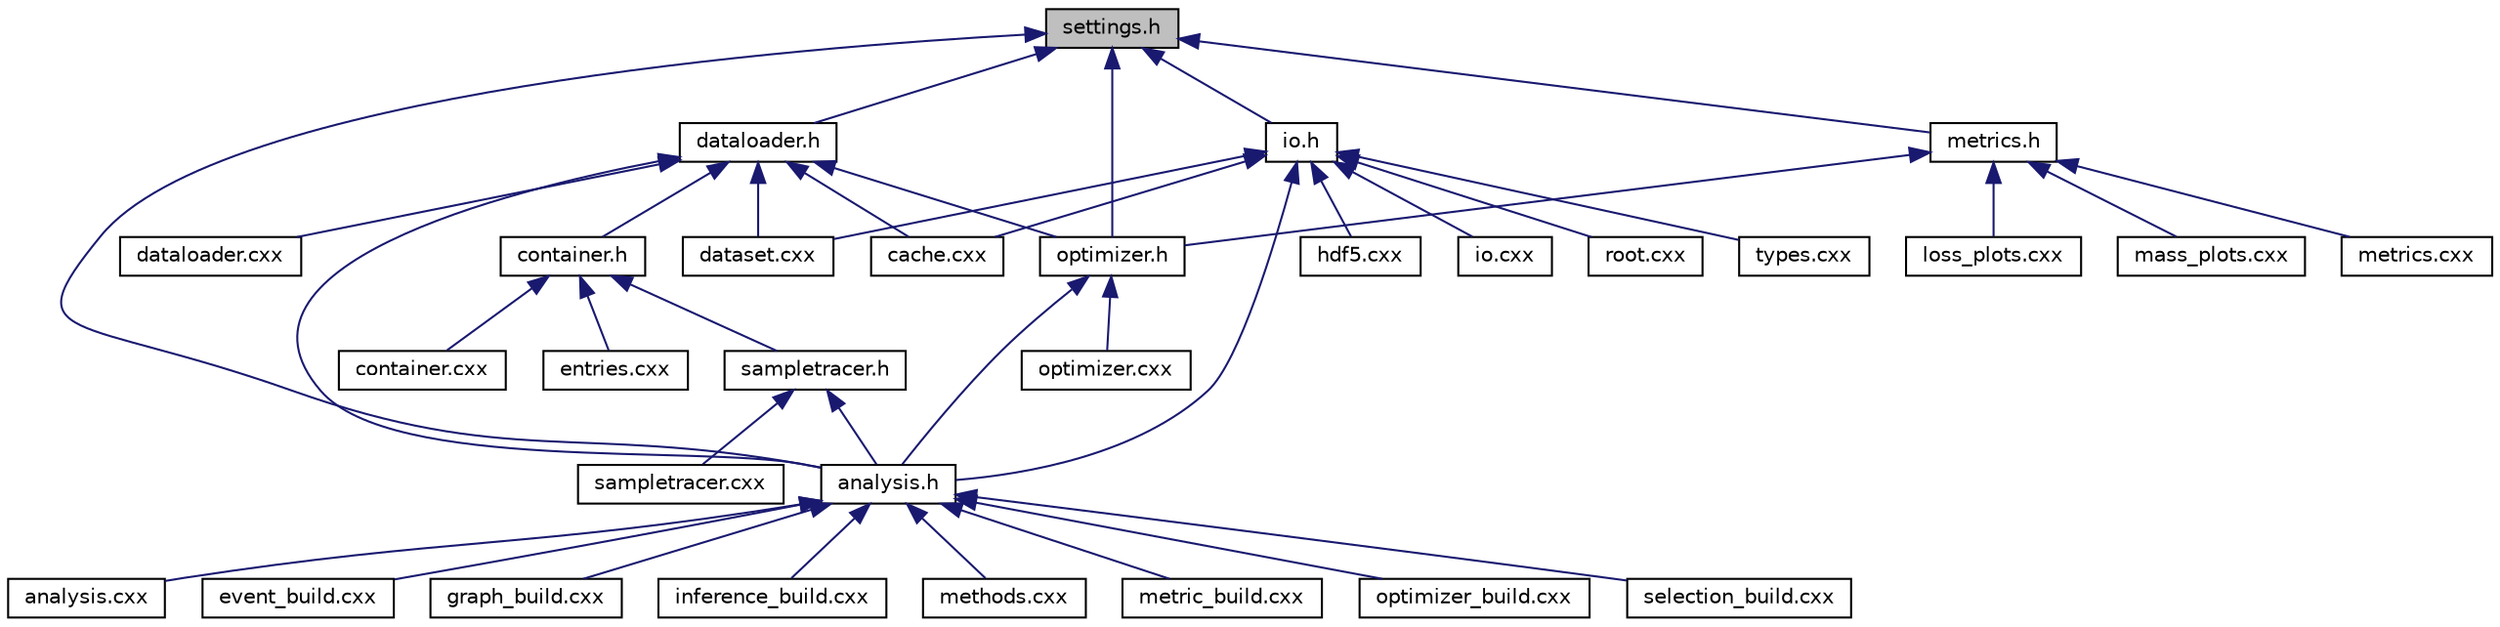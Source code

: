 digraph "settings.h"
{
 // INTERACTIVE_SVG=YES
 // LATEX_PDF_SIZE
  edge [fontname="Helvetica",fontsize="10",labelfontname="Helvetica",labelfontsize="10"];
  node [fontname="Helvetica",fontsize="10",shape=record];
  Node1 [label="settings.h",height=0.2,width=0.4,color="black", fillcolor="grey75", style="filled", fontcolor="black",tooltip="Defines the settings_t structure for global configuration of the AnalysisG framework."];
  Node1 -> Node2 [dir="back",color="midnightblue",fontsize="10",style="solid",fontname="Helvetica"];
  Node2 [label="analysis.h",height=0.2,width=0.4,color="black", fillcolor="white", style="filled",URL="$analysis_8h.html",tooltip="Defines the analysis class, the central orchestrator for physics analysis tasks."];
  Node2 -> Node3 [dir="back",color="midnightblue",fontsize="10",style="solid",fontname="Helvetica"];
  Node3 [label="analysis.cxx",height=0.2,width=0.4,color="black", fillcolor="white", style="filled",URL="$analysis_8cxx.html",tooltip=" "];
  Node2 -> Node4 [dir="back",color="midnightblue",fontsize="10",style="solid",fontname="Helvetica"];
  Node4 [label="event_build.cxx",height=0.2,width=0.4,color="black", fillcolor="white", style="filled",URL="$event__build_8cxx.html",tooltip=" "];
  Node2 -> Node5 [dir="back",color="midnightblue",fontsize="10",style="solid",fontname="Helvetica"];
  Node5 [label="graph_build.cxx",height=0.2,width=0.4,color="black", fillcolor="white", style="filled",URL="$graph__build_8cxx.html",tooltip=" "];
  Node2 -> Node6 [dir="back",color="midnightblue",fontsize="10",style="solid",fontname="Helvetica"];
  Node6 [label="inference_build.cxx",height=0.2,width=0.4,color="black", fillcolor="white", style="filled",URL="$inference__build_8cxx.html",tooltip=" "];
  Node2 -> Node7 [dir="back",color="midnightblue",fontsize="10",style="solid",fontname="Helvetica"];
  Node7 [label="methods.cxx",height=0.2,width=0.4,color="black", fillcolor="white", style="filled",URL="$methods_8cxx.html",tooltip=" "];
  Node2 -> Node8 [dir="back",color="midnightblue",fontsize="10",style="solid",fontname="Helvetica"];
  Node8 [label="metric_build.cxx",height=0.2,width=0.4,color="black", fillcolor="white", style="filled",URL="$metric__build_8cxx.html",tooltip=" "];
  Node2 -> Node9 [dir="back",color="midnightblue",fontsize="10",style="solid",fontname="Helvetica"];
  Node9 [label="optimizer_build.cxx",height=0.2,width=0.4,color="black", fillcolor="white", style="filled",URL="$optimizer__build_8cxx.html",tooltip="Implementation of model session creation and management in the analysis class."];
  Node2 -> Node10 [dir="back",color="midnightblue",fontsize="10",style="solid",fontname="Helvetica"];
  Node10 [label="selection_build.cxx",height=0.2,width=0.4,color="black", fillcolor="white", style="filled",URL="$selection__build_8cxx.html",tooltip=" "];
  Node1 -> Node11 [dir="back",color="midnightblue",fontsize="10",style="solid",fontname="Helvetica"];
  Node11 [label="dataloader.h",height=0.2,width=0.4,color="black", fillcolor="white", style="filled",URL="$dataloader_8h.html",tooltip=" "];
  Node11 -> Node2 [dir="back",color="midnightblue",fontsize="10",style="solid",fontname="Helvetica"];
  Node11 -> Node12 [dir="back",color="midnightblue",fontsize="10",style="solid",fontname="Helvetica"];
  Node12 [label="container.h",height=0.2,width=0.4,color="black", fillcolor="white", style="filled",URL="$container_8h.html",tooltip=" "];
  Node12 -> Node13 [dir="back",color="midnightblue",fontsize="10",style="solid",fontname="Helvetica"];
  Node13 [label="container.cxx",height=0.2,width=0.4,color="black", fillcolor="white", style="filled",URL="$container_8cxx.html",tooltip=" "];
  Node12 -> Node14 [dir="back",color="midnightblue",fontsize="10",style="solid",fontname="Helvetica"];
  Node14 [label="entries.cxx",height=0.2,width=0.4,color="black", fillcolor="white", style="filled",URL="$entries_8cxx.html",tooltip=" "];
  Node12 -> Node15 [dir="back",color="midnightblue",fontsize="10",style="solid",fontname="Helvetica"];
  Node15 [label="sampletracer.h",height=0.2,width=0.4,color="black", fillcolor="white", style="filled",URL="$sampletracer_8h.html",tooltip=" "];
  Node15 -> Node2 [dir="back",color="midnightblue",fontsize="10",style="solid",fontname="Helvetica"];
  Node15 -> Node16 [dir="back",color="midnightblue",fontsize="10",style="solid",fontname="Helvetica"];
  Node16 [label="sampletracer.cxx",height=0.2,width=0.4,color="black", fillcolor="white", style="filled",URL="$sampletracer_8cxx.html",tooltip="Implementation of the sampletracer class for parallel data processing."];
  Node11 -> Node17 [dir="back",color="midnightblue",fontsize="10",style="solid",fontname="Helvetica"];
  Node17 [label="cache.cxx",height=0.2,width=0.4,color="black", fillcolor="white", style="filled",URL="$cache_8cxx.html",tooltip=" "];
  Node11 -> Node18 [dir="back",color="midnightblue",fontsize="10",style="solid",fontname="Helvetica"];
  Node18 [label="dataloader.cxx",height=0.2,width=0.4,color="black", fillcolor="white", style="filled",URL="$dataloader_8cxx.html",tooltip=" "];
  Node11 -> Node19 [dir="back",color="midnightblue",fontsize="10",style="solid",fontname="Helvetica"];
  Node19 [label="dataset.cxx",height=0.2,width=0.4,color="black", fillcolor="white", style="filled",URL="$dataset_8cxx.html",tooltip=" "];
  Node11 -> Node20 [dir="back",color="midnightblue",fontsize="10",style="solid",fontname="Helvetica"];
  Node20 [label="optimizer.h",height=0.2,width=0.4,color="black", fillcolor="white", style="filled",URL="$optimizer_2include_2generators_2optimizer_8h.html",tooltip=" "];
  Node20 -> Node2 [dir="back",color="midnightblue",fontsize="10",style="solid",fontname="Helvetica"];
  Node20 -> Node21 [dir="back",color="midnightblue",fontsize="10",style="solid",fontname="Helvetica"];
  Node21 [label="optimizer.cxx",height=0.2,width=0.4,color="black", fillcolor="white", style="filled",URL="$optimizer_2cxx_2optimizer_8cxx.html",tooltip=" "];
  Node1 -> Node22 [dir="back",color="midnightblue",fontsize="10",style="solid",fontname="Helvetica"];
  Node22 [label="io.h",height=0.2,width=0.4,color="black", fillcolor="white", style="filled",URL="$io_8h.html",tooltip="Defines the io class for handling input/output operations, primarily with ROOT and HDF5 files."];
  Node22 -> Node2 [dir="back",color="midnightblue",fontsize="10",style="solid",fontname="Helvetica"];
  Node22 -> Node17 [dir="back",color="midnightblue",fontsize="10",style="solid",fontname="Helvetica"];
  Node22 -> Node19 [dir="back",color="midnightblue",fontsize="10",style="solid",fontname="Helvetica"];
  Node22 -> Node23 [dir="back",color="midnightblue",fontsize="10",style="solid",fontname="Helvetica"];
  Node23 [label="hdf5.cxx",height=0.2,width=0.4,color="black", fillcolor="white", style="filled",URL="$hdf5_8cxx.html",tooltip=" "];
  Node22 -> Node24 [dir="back",color="midnightblue",fontsize="10",style="solid",fontname="Helvetica"];
  Node24 [label="io.cxx",height=0.2,width=0.4,color="black", fillcolor="white", style="filled",URL="$io_2cxx_2io_8cxx.html",tooltip=" "];
  Node22 -> Node25 [dir="back",color="midnightblue",fontsize="10",style="solid",fontname="Helvetica"];
  Node25 [label="root.cxx",height=0.2,width=0.4,color="black", fillcolor="white", style="filled",URL="$io_2cxx_2root_8cxx.html",tooltip=" "];
  Node22 -> Node26 [dir="back",color="midnightblue",fontsize="10",style="solid",fontname="Helvetica"];
  Node26 [label="types.cxx",height=0.2,width=0.4,color="black", fillcolor="white", style="filled",URL="$types_8cxx.html",tooltip=" "];
  Node1 -> Node27 [dir="back",color="midnightblue",fontsize="10",style="solid",fontname="Helvetica"];
  Node27 [label="metrics.h",height=0.2,width=0.4,color="black", fillcolor="white", style="filled",URL="$metrics_8h.html",tooltip="Header file for the metrics class."];
  Node27 -> Node28 [dir="back",color="midnightblue",fontsize="10",style="solid",fontname="Helvetica"];
  Node28 [label="loss_plots.cxx",height=0.2,width=0.4,color="black", fillcolor="white", style="filled",URL="$loss__plots_8cxx.html",tooltip=" "];
  Node27 -> Node29 [dir="back",color="midnightblue",fontsize="10",style="solid",fontname="Helvetica"];
  Node29 [label="mass_plots.cxx",height=0.2,width=0.4,color="black", fillcolor="white", style="filled",URL="$mass__plots_8cxx.html",tooltip="Implements mass plot generation and related utilities."];
  Node27 -> Node30 [dir="back",color="midnightblue",fontsize="10",style="solid",fontname="Helvetica"];
  Node30 [label="metrics.cxx",height=0.2,width=0.4,color="black", fillcolor="white", style="filled",URL="$metrics_8cxx.html",tooltip="Implementation of the metrics class methods."];
  Node27 -> Node20 [dir="back",color="midnightblue",fontsize="10",style="solid",fontname="Helvetica"];
  Node1 -> Node20 [dir="back",color="midnightblue",fontsize="10",style="solid",fontname="Helvetica"];
}

